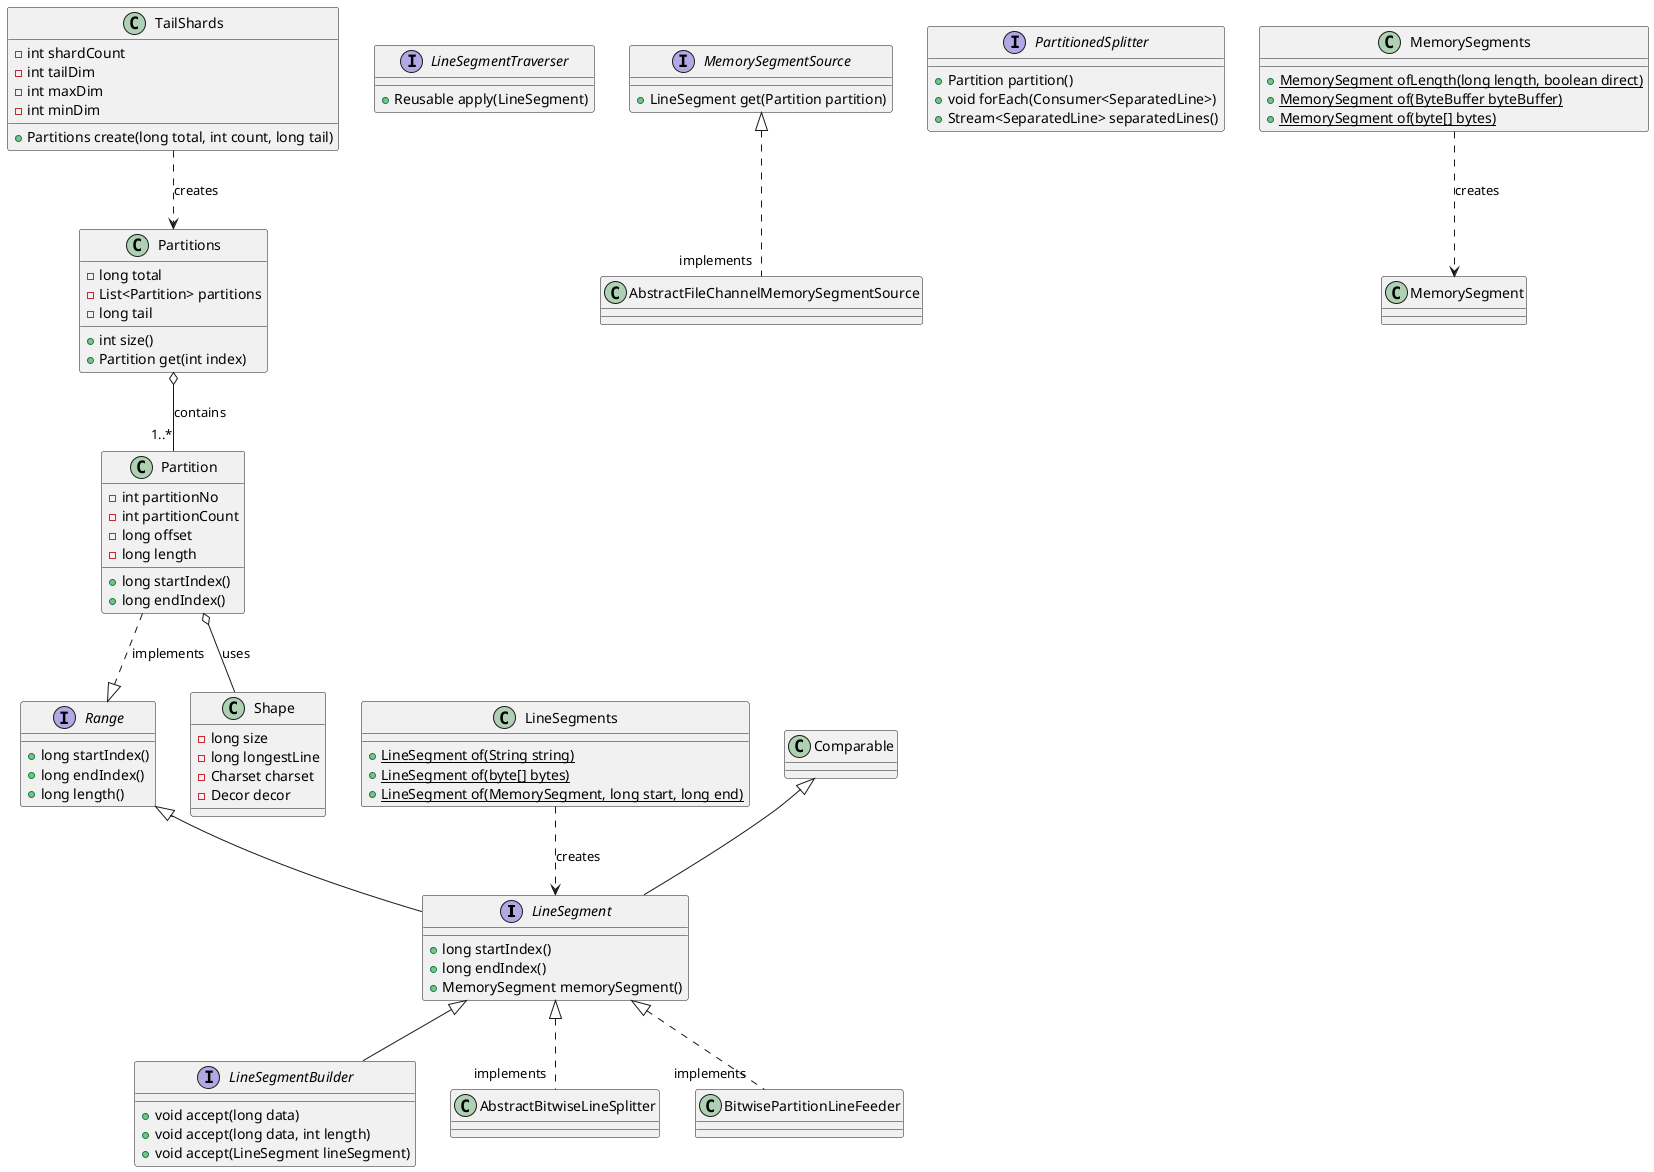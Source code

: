 @startuml Flopp Core Classes

' Main interfaces
interface LineSegment {
  +long startIndex()
  +long endIndex()
  +MemorySegment memorySegment()
}

interface Range {
  +long startIndex()
  +long endIndex()
  +long length()
}

interface LineSegmentBuilder {
  +void accept(long data)
  +void accept(long data, int length)
  +void accept(LineSegment lineSegment)
}

interface LineSegmentTraverser {
  +Reusable apply(LineSegment)
}

interface MemorySegmentSource {
  +LineSegment get(Partition partition)
}

interface PartitionedSplitter {
  +Partition partition()
  +void forEach(Consumer<SeparatedLine>)
  +Stream<SeparatedLine> separatedLines()
}

' Key classes
class LineSegments {
  +{static} LineSegment of(String string)
  +{static} LineSegment of(byte[] bytes)
  +{static} LineSegment of(MemorySegment, long start, long end)
}

class MemorySegments {
  +{static} MemorySegment ofLength(long length, boolean direct)
  +{static} MemorySegment of(ByteBuffer byteBuffer)
  +{static} MemorySegment of(byte[] bytes)
}

class Partition {
  -int partitionNo
  -int partitionCount
  -long offset
  -long length
  +long startIndex()
  +long endIndex()
}

class Partitions {
  -long total
  -List<Partition> partitions
  -long tail
  +int size()
  +Partition get(int index)
}

class Shape {
  -long size
  -long longestLine
  -Charset charset
  -Decor decor
}

class TailShards {
  -int shardCount
  -int tailDim
  -int maxDim
  -int minDim
  +Partitions create(long total, int count, long tail)
}

' Relationships
Range <|-- LineSegment
Comparable <|-- LineSegment
LineSegment <|-- LineSegmentBuilder
LineSegment <|.. "implements" AbstractBitwiseLineSplitter
LineSegment <|.. "implements" BitwisePartitionLineFeeder

LineSegmentBuilder.App *-- LineSegment : contains

MemorySegmentSource <|.. "implements" AbstractFileChannelMemorySegmentSource

Partition ..|> Range : implements
Partition o-- Shape : uses

Partitions o-- "1..*" Partition : contains

TailShards ..> Partitions : creates

LineSegments ..> LineSegment : creates
MemorySegments ..> MemorySegment : creates

@enduml
